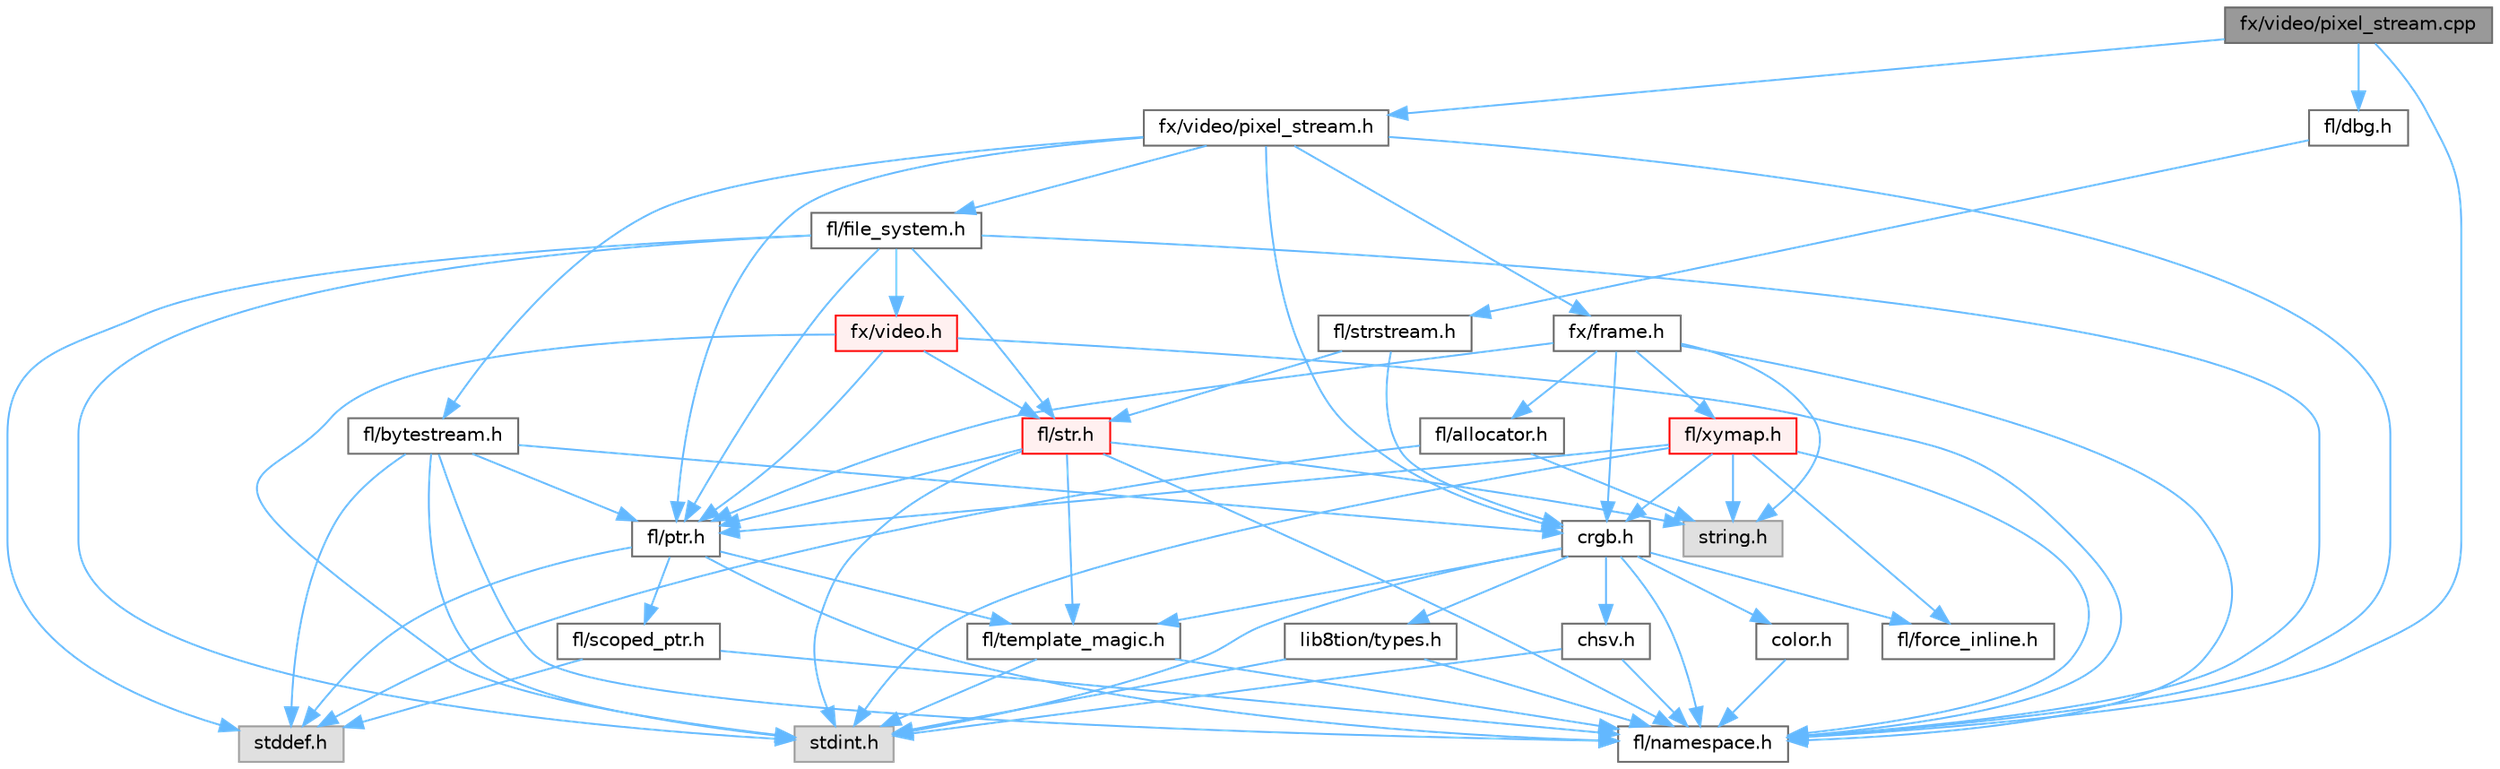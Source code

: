 digraph "fx/video/pixel_stream.cpp"
{
 // INTERACTIVE_SVG=YES
 // LATEX_PDF_SIZE
  bgcolor="transparent";
  edge [fontname=Helvetica,fontsize=10,labelfontname=Helvetica,labelfontsize=10];
  node [fontname=Helvetica,fontsize=10,shape=box,height=0.2,width=0.4];
  Node1 [id="Node000001",label="fx/video/pixel_stream.cpp",height=0.2,width=0.4,color="gray40", fillcolor="grey60", style="filled", fontcolor="black",tooltip=" "];
  Node1 -> Node2 [id="edge1_Node000001_Node000002",color="steelblue1",style="solid",tooltip=" "];
  Node2 [id="Node000002",label="fx/video/pixel_stream.h",height=0.2,width=0.4,color="grey40", fillcolor="white", style="filled",URL="$d3/dfa/pixel__stream_8h.html",tooltip=" "];
  Node2 -> Node3 [id="edge2_Node000002_Node000003",color="steelblue1",style="solid",tooltip=" "];
  Node3 [id="Node000003",label="fl/namespace.h",height=0.2,width=0.4,color="grey40", fillcolor="white", style="filled",URL="$df/d2a/namespace_8h.html",tooltip="Implements the FastLED namespace macros."];
  Node2 -> Node4 [id="edge3_Node000002_Node000004",color="steelblue1",style="solid",tooltip=" "];
  Node4 [id="Node000004",label="crgb.h",height=0.2,width=0.4,color="grey40", fillcolor="white", style="filled",URL="$db/dd1/crgb_8h.html",tooltip="Defines the red, green, and blue (RGB) pixel struct."];
  Node4 -> Node5 [id="edge4_Node000004_Node000005",color="steelblue1",style="solid",tooltip=" "];
  Node5 [id="Node000005",label="stdint.h",height=0.2,width=0.4,color="grey60", fillcolor="#E0E0E0", style="filled",tooltip=" "];
  Node4 -> Node6 [id="edge5_Node000004_Node000006",color="steelblue1",style="solid",tooltip=" "];
  Node6 [id="Node000006",label="chsv.h",height=0.2,width=0.4,color="grey40", fillcolor="white", style="filled",URL="$d8/dd0/chsv_8h.html",tooltip="Defines the hue, saturation, and value (HSV) pixel struct."];
  Node6 -> Node5 [id="edge6_Node000006_Node000005",color="steelblue1",style="solid",tooltip=" "];
  Node6 -> Node3 [id="edge7_Node000006_Node000003",color="steelblue1",style="solid",tooltip=" "];
  Node4 -> Node3 [id="edge8_Node000004_Node000003",color="steelblue1",style="solid",tooltip=" "];
  Node4 -> Node7 [id="edge9_Node000004_Node000007",color="steelblue1",style="solid",tooltip=" "];
  Node7 [id="Node000007",label="color.h",height=0.2,width=0.4,color="grey40", fillcolor="white", style="filled",URL="$d2/d6b/src_2color_8h.html",tooltip="Contains definitions for color correction and temperature."];
  Node7 -> Node3 [id="edge10_Node000007_Node000003",color="steelblue1",style="solid",tooltip=" "];
  Node4 -> Node8 [id="edge11_Node000004_Node000008",color="steelblue1",style="solid",tooltip=" "];
  Node8 [id="Node000008",label="lib8tion/types.h",height=0.2,width=0.4,color="grey40", fillcolor="white", style="filled",URL="$d9/ddf/lib8tion_2types_8h.html",tooltip="Defines fractional types used for lib8tion functions."];
  Node8 -> Node5 [id="edge12_Node000008_Node000005",color="steelblue1",style="solid",tooltip=" "];
  Node8 -> Node3 [id="edge13_Node000008_Node000003",color="steelblue1",style="solid",tooltip=" "];
  Node4 -> Node9 [id="edge14_Node000004_Node000009",color="steelblue1",style="solid",tooltip=" "];
  Node9 [id="Node000009",label="fl/force_inline.h",height=0.2,width=0.4,color="grey40", fillcolor="white", style="filled",URL="$d8/d2d/fl_2force__inline_8h.html",tooltip=" "];
  Node4 -> Node10 [id="edge15_Node000004_Node000010",color="steelblue1",style="solid",tooltip=" "];
  Node10 [id="Node000010",label="fl/template_magic.h",height=0.2,width=0.4,color="grey40", fillcolor="white", style="filled",URL="$d8/d0c/template__magic_8h.html",tooltip=" "];
  Node10 -> Node5 [id="edge16_Node000010_Node000005",color="steelblue1",style="solid",tooltip=" "];
  Node10 -> Node3 [id="edge17_Node000010_Node000003",color="steelblue1",style="solid",tooltip=" "];
  Node2 -> Node11 [id="edge18_Node000002_Node000011",color="steelblue1",style="solid",tooltip=" "];
  Node11 [id="Node000011",label="fl/ptr.h",height=0.2,width=0.4,color="grey40", fillcolor="white", style="filled",URL="$d7/df1/fl_2ptr_8h.html",tooltip=" "];
  Node11 -> Node12 [id="edge19_Node000011_Node000012",color="steelblue1",style="solid",tooltip=" "];
  Node12 [id="Node000012",label="stddef.h",height=0.2,width=0.4,color="grey60", fillcolor="#E0E0E0", style="filled",tooltip=" "];
  Node11 -> Node3 [id="edge20_Node000011_Node000003",color="steelblue1",style="solid",tooltip=" "];
  Node11 -> Node13 [id="edge21_Node000011_Node000013",color="steelblue1",style="solid",tooltip=" "];
  Node13 [id="Node000013",label="fl/scoped_ptr.h",height=0.2,width=0.4,color="grey40", fillcolor="white", style="filled",URL="$df/d28/fl_2scoped__ptr_8h.html",tooltip=" "];
  Node13 -> Node12 [id="edge22_Node000013_Node000012",color="steelblue1",style="solid",tooltip=" "];
  Node13 -> Node3 [id="edge23_Node000013_Node000003",color="steelblue1",style="solid",tooltip=" "];
  Node11 -> Node10 [id="edge24_Node000011_Node000010",color="steelblue1",style="solid",tooltip=" "];
  Node2 -> Node14 [id="edge25_Node000002_Node000014",color="steelblue1",style="solid",tooltip=" "];
  Node14 [id="Node000014",label="fl/bytestream.h",height=0.2,width=0.4,color="grey40", fillcolor="white", style="filled",URL="$dd/d2b/bytestream_8h.html",tooltip=" "];
  Node14 -> Node12 [id="edge26_Node000014_Node000012",color="steelblue1",style="solid",tooltip=" "];
  Node14 -> Node5 [id="edge27_Node000014_Node000005",color="steelblue1",style="solid",tooltip=" "];
  Node14 -> Node3 [id="edge28_Node000014_Node000003",color="steelblue1",style="solid",tooltip=" "];
  Node14 -> Node11 [id="edge29_Node000014_Node000011",color="steelblue1",style="solid",tooltip=" "];
  Node14 -> Node4 [id="edge30_Node000014_Node000004",color="steelblue1",style="solid",tooltip=" "];
  Node2 -> Node15 [id="edge31_Node000002_Node000015",color="steelblue1",style="solid",tooltip=" "];
  Node15 [id="Node000015",label="fl/file_system.h",height=0.2,width=0.4,color="grey40", fillcolor="white", style="filled",URL="$d9/d28/fl_2file__system_8h.html",tooltip=" "];
  Node15 -> Node5 [id="edge32_Node000015_Node000005",color="steelblue1",style="solid",tooltip=" "];
  Node15 -> Node12 [id="edge33_Node000015_Node000012",color="steelblue1",style="solid",tooltip=" "];
  Node15 -> Node3 [id="edge34_Node000015_Node000003",color="steelblue1",style="solid",tooltip=" "];
  Node15 -> Node11 [id="edge35_Node000015_Node000011",color="steelblue1",style="solid",tooltip=" "];
  Node15 -> Node16 [id="edge36_Node000015_Node000016",color="steelblue1",style="solid",tooltip=" "];
  Node16 [id="Node000016",label="fx/video.h",height=0.2,width=0.4,color="red", fillcolor="#FFF0F0", style="filled",URL="$dd/d78/video_8h.html",tooltip=" "];
  Node16 -> Node5 [id="edge37_Node000016_Node000005",color="steelblue1",style="solid",tooltip=" "];
  Node16 -> Node3 [id="edge38_Node000016_Node000003",color="steelblue1",style="solid",tooltip=" "];
  Node16 -> Node11 [id="edge39_Node000016_Node000011",color="steelblue1",style="solid",tooltip=" "];
  Node16 -> Node25 [id="edge40_Node000016_Node000025",color="steelblue1",style="solid",tooltip=" "];
  Node25 [id="Node000025",label="fl/str.h",height=0.2,width=0.4,color="red", fillcolor="#FFF0F0", style="filled",URL="$dc/d0e/fl_2str_8h.html",tooltip=" "];
  Node25 -> Node19 [id="edge41_Node000025_Node000019",color="steelblue1",style="solid",tooltip=" "];
  Node19 [id="Node000019",label="string.h",height=0.2,width=0.4,color="grey60", fillcolor="#E0E0E0", style="filled",tooltip=" "];
  Node25 -> Node5 [id="edge42_Node000025_Node000005",color="steelblue1",style="solid",tooltip=" "];
  Node25 -> Node11 [id="edge43_Node000025_Node000011",color="steelblue1",style="solid",tooltip=" "];
  Node25 -> Node10 [id="edge44_Node000025_Node000010",color="steelblue1",style="solid",tooltip=" "];
  Node25 -> Node3 [id="edge45_Node000025_Node000003",color="steelblue1",style="solid",tooltip=" "];
  Node15 -> Node25 [id="edge46_Node000015_Node000025",color="steelblue1",style="solid",tooltip=" "];
  Node2 -> Node33 [id="edge47_Node000002_Node000033",color="steelblue1",style="solid",tooltip=" "];
  Node33 [id="Node000033",label="fx/frame.h",height=0.2,width=0.4,color="grey40", fillcolor="white", style="filled",URL="$df/d7d/frame_8h.html",tooltip=" "];
  Node33 -> Node19 [id="edge48_Node000033_Node000019",color="steelblue1",style="solid",tooltip=" "];
  Node33 -> Node3 [id="edge49_Node000033_Node000003",color="steelblue1",style="solid",tooltip=" "];
  Node33 -> Node4 [id="edge50_Node000033_Node000004",color="steelblue1",style="solid",tooltip=" "];
  Node33 -> Node11 [id="edge51_Node000033_Node000011",color="steelblue1",style="solid",tooltip=" "];
  Node33 -> Node34 [id="edge52_Node000033_Node000034",color="steelblue1",style="solid",tooltip=" "];
  Node34 [id="Node000034",label="fl/xymap.h",height=0.2,width=0.4,color="red", fillcolor="#FFF0F0", style="filled",URL="$d6/dc9/fl_2xymap_8h.html",tooltip=" "];
  Node34 -> Node5 [id="edge53_Node000034_Node000005",color="steelblue1",style="solid",tooltip=" "];
  Node34 -> Node19 [id="edge54_Node000034_Node000019",color="steelblue1",style="solid",tooltip=" "];
  Node34 -> Node4 [id="edge55_Node000034_Node000004",color="steelblue1",style="solid",tooltip=" "];
  Node34 -> Node9 [id="edge56_Node000034_Node000009",color="steelblue1",style="solid",tooltip=" "];
  Node34 -> Node3 [id="edge57_Node000034_Node000003",color="steelblue1",style="solid",tooltip=" "];
  Node34 -> Node11 [id="edge58_Node000034_Node000011",color="steelblue1",style="solid",tooltip=" "];
  Node33 -> Node21 [id="edge59_Node000033_Node000021",color="steelblue1",style="solid",tooltip=" "];
  Node21 [id="Node000021",label="fl/allocator.h",height=0.2,width=0.4,color="grey40", fillcolor="white", style="filled",URL="$d2/d6f/fl_2allocator_8h.html",tooltip=" "];
  Node21 -> Node12 [id="edge60_Node000021_Node000012",color="steelblue1",style="solid",tooltip=" "];
  Node21 -> Node19 [id="edge61_Node000021_Node000019",color="steelblue1",style="solid",tooltip=" "];
  Node1 -> Node3 [id="edge62_Node000001_Node000003",color="steelblue1",style="solid",tooltip=" "];
  Node1 -> Node35 [id="edge63_Node000001_Node000035",color="steelblue1",style="solid",tooltip=" "];
  Node35 [id="Node000035",label="fl/dbg.h",height=0.2,width=0.4,color="grey40", fillcolor="white", style="filled",URL="$d6/d01/dbg_8h.html",tooltip=" "];
  Node35 -> Node36 [id="edge64_Node000035_Node000036",color="steelblue1",style="solid",tooltip=" "];
  Node36 [id="Node000036",label="fl/strstream.h",height=0.2,width=0.4,color="grey40", fillcolor="white", style="filled",URL="$d8/d00/strstream_8h.html",tooltip=" "];
  Node36 -> Node4 [id="edge65_Node000036_Node000004",color="steelblue1",style="solid",tooltip=" "];
  Node36 -> Node25 [id="edge66_Node000036_Node000025",color="steelblue1",style="solid",tooltip=" "];
}
